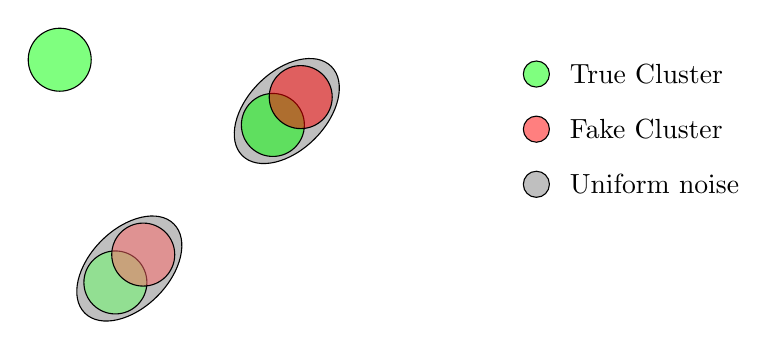 \begin{tikzpicture}
        % Adjust the opacity value as needed (between 0 and 1)
        \def\opacityValue{0.5}
    
        % Start a scope with rotation
        \begin{scope}[rotate=45]
            % uniform noise covering both circles
            \draw[fill=gray, fill opacity=\opacityValue] (0.75, 0) ellipse (0.8cm and 0.5cm);
            
            % Green circles (Good Gaussian Clusters)
            \node[draw, circle, fill=green, minimum size=0.8cm, fill opacity=\opacityValue] (green1) at (0.5,0) {};
    
            % Red circles (Bad Gaussian Clusters) - Overlapping
            \node[draw, circle, fill=red, minimum size=0.8cm, fill opacity=\opacityValue] at (1,0) {};

        \end{scope}

        \begin{scope}[shift={(-2, -2)}, rotate=45]
            % uniform noise covering both circles
            \draw[fill=gray, fill opacity=\opacityValue] (0.75, 0) ellipse (0.8cm and 0.5cm);
            
            % Green circles (Good Gaussian Clusters)
            \node[draw, circle, fill=green!60, minimum size=0.8cm, fill opacity=\opacityValue] (green1) at (0.5,0) {};

            \node[draw, circle, fill=green, minimum size=0.8cm, fill opacity=\opacityValue] (green1) at (2,2.5) {};
    
            % Red circles (Bad Gaussian Clusters) - Overlapping
            \node[draw, circle, fill=red!60, minimum size=0.8cm, fill opacity=\opacityValue] at (1,0) {};

        \end{scope}
    
        % Legend
        \node[draw, circle, fill=green, minimum size=0.3cm, fill opacity=\opacityValue] (legend1) at (3.7,1) {};
        \node[draw, circle, fill=red, minimum size=0.3cm, fill opacity=\opacityValue] (legend2) at (3.7,0.3) {};
        \node[draw, circle, fill=gray, minimum size=0.3cm, fill opacity=\opacityValue] (legend3) at (3.7, -0.4){};
        \node[right] at (4,1) {True Cluster};
        \node[right] at (4,0.3) {Fake Cluster};
        \node[right] at (4, -0.4) {Uniform noise};
        
\end{tikzpicture}